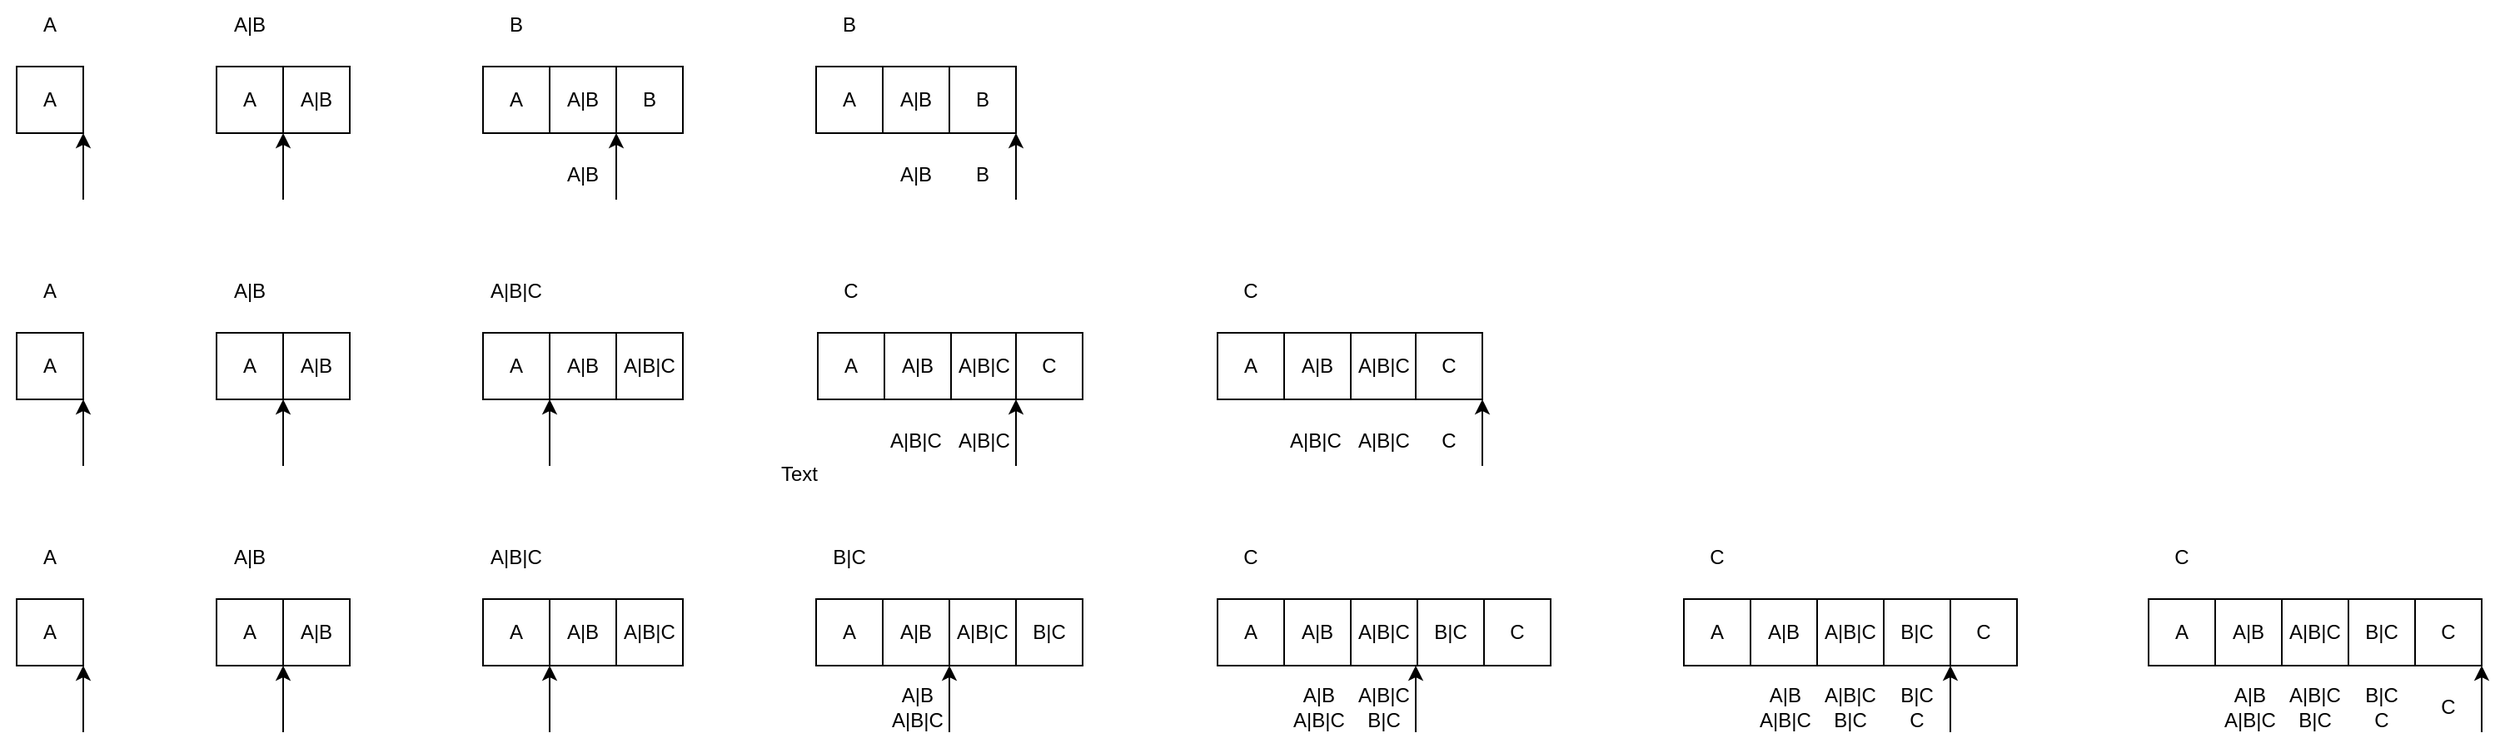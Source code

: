 <mxfile version="20.8.20" type="device"><diagram id="bo26ZVNcqTSyhKTRnfYf" name="第 1 页"><mxGraphModel dx="1050" dy="581" grid="1" gridSize="10" guides="1" tooltips="1" connect="1" arrows="1" fold="1" page="1" pageScale="1" pageWidth="827" pageHeight="1169" math="0" shadow="0"><root><mxCell id="0"/><mxCell id="1" parent="0"/><mxCell id="wR-pS2P4W98YE1bwqGUz-1" value="A" style="rounded=0;whiteSpace=wrap;html=1;" vertex="1" parent="1"><mxGeometry x="80" y="160" width="40" height="40" as="geometry"/></mxCell><mxCell id="wR-pS2P4W98YE1bwqGUz-2" value="" style="endArrow=classic;html=1;rounded=0;entryX=0.5;entryY=1;entryDx=0;entryDy=0;" edge="1" parent="1"><mxGeometry width="50" height="50" relative="1" as="geometry"><mxPoint x="120" y="240" as="sourcePoint"/><mxPoint x="120" y="200" as="targetPoint"/></mxGeometry></mxCell><mxCell id="wR-pS2P4W98YE1bwqGUz-5" value="A" style="rounded=0;whiteSpace=wrap;html=1;" vertex="1" parent="1"><mxGeometry x="200" y="160" width="40" height="40" as="geometry"/></mxCell><mxCell id="wR-pS2P4W98YE1bwqGUz-6" value="A|B" style="rounded=0;whiteSpace=wrap;html=1;" vertex="1" parent="1"><mxGeometry x="240" y="160" width="40" height="40" as="geometry"/></mxCell><mxCell id="wR-pS2P4W98YE1bwqGUz-7" value="A" style="text;html=1;strokeColor=none;fillColor=none;align=center;verticalAlign=middle;whiteSpace=wrap;rounded=0;" vertex="1" parent="1"><mxGeometry x="70" y="120" width="60" height="30" as="geometry"/></mxCell><mxCell id="wR-pS2P4W98YE1bwqGUz-8" value="A|B" style="text;html=1;strokeColor=none;fillColor=none;align=center;verticalAlign=middle;whiteSpace=wrap;rounded=0;" vertex="1" parent="1"><mxGeometry x="190" y="120" width="60" height="30" as="geometry"/></mxCell><mxCell id="wR-pS2P4W98YE1bwqGUz-9" value="" style="endArrow=classic;html=1;rounded=0;entryX=0.5;entryY=1;entryDx=0;entryDy=0;" edge="1" parent="1"><mxGeometry width="50" height="50" relative="1" as="geometry"><mxPoint x="240" y="240" as="sourcePoint"/><mxPoint x="240" y="200" as="targetPoint"/></mxGeometry></mxCell><mxCell id="wR-pS2P4W98YE1bwqGUz-10" value="A" style="rounded=0;whiteSpace=wrap;html=1;" vertex="1" parent="1"><mxGeometry x="360" y="160" width="40" height="40" as="geometry"/></mxCell><mxCell id="wR-pS2P4W98YE1bwqGUz-11" value="A|B" style="rounded=0;whiteSpace=wrap;html=1;" vertex="1" parent="1"><mxGeometry x="400" y="160" width="40" height="40" as="geometry"/></mxCell><mxCell id="wR-pS2P4W98YE1bwqGUz-12" value="B" style="rounded=0;whiteSpace=wrap;html=1;" vertex="1" parent="1"><mxGeometry x="440" y="160" width="40" height="40" as="geometry"/></mxCell><mxCell id="wR-pS2P4W98YE1bwqGUz-13" value="" style="endArrow=classic;html=1;rounded=0;entryX=0.5;entryY=1;entryDx=0;entryDy=0;" edge="1" parent="1"><mxGeometry width="50" height="50" relative="1" as="geometry"><mxPoint x="440" y="240" as="sourcePoint"/><mxPoint x="440" y="200" as="targetPoint"/></mxGeometry></mxCell><mxCell id="wR-pS2P4W98YE1bwqGUz-14" value="A|B" style="text;html=1;strokeColor=none;fillColor=none;align=center;verticalAlign=middle;whiteSpace=wrap;rounded=0;" vertex="1" parent="1"><mxGeometry x="390" y="210" width="60" height="30" as="geometry"/></mxCell><mxCell id="wR-pS2P4W98YE1bwqGUz-15" value="B" style="text;html=1;strokeColor=none;fillColor=none;align=center;verticalAlign=middle;whiteSpace=wrap;rounded=0;" vertex="1" parent="1"><mxGeometry x="350" y="120" width="60" height="30" as="geometry"/></mxCell><mxCell id="wR-pS2P4W98YE1bwqGUz-16" value="A" style="rounded=0;whiteSpace=wrap;html=1;" vertex="1" parent="1"><mxGeometry x="560" y="160" width="40" height="40" as="geometry"/></mxCell><mxCell id="wR-pS2P4W98YE1bwqGUz-17" value="A|B" style="rounded=0;whiteSpace=wrap;html=1;" vertex="1" parent="1"><mxGeometry x="600" y="160" width="40" height="40" as="geometry"/></mxCell><mxCell id="wR-pS2P4W98YE1bwqGUz-18" value="B" style="rounded=0;whiteSpace=wrap;html=1;" vertex="1" parent="1"><mxGeometry x="640" y="160" width="40" height="40" as="geometry"/></mxCell><mxCell id="wR-pS2P4W98YE1bwqGUz-19" value="" style="endArrow=classic;html=1;rounded=0;entryX=1;entryY=1;entryDx=0;entryDy=0;" edge="1" parent="1" target="wR-pS2P4W98YE1bwqGUz-18"><mxGeometry width="50" height="50" relative="1" as="geometry"><mxPoint x="680" y="240" as="sourcePoint"/><mxPoint x="440" y="280" as="targetPoint"/></mxGeometry></mxCell><mxCell id="wR-pS2P4W98YE1bwqGUz-20" value="A|B" style="text;html=1;strokeColor=none;fillColor=none;align=center;verticalAlign=middle;whiteSpace=wrap;rounded=0;" vertex="1" parent="1"><mxGeometry x="590" y="210" width="60" height="30" as="geometry"/></mxCell><mxCell id="wR-pS2P4W98YE1bwqGUz-21" value="B" style="text;html=1;strokeColor=none;fillColor=none;align=center;verticalAlign=middle;whiteSpace=wrap;rounded=0;" vertex="1" parent="1"><mxGeometry x="630" y="210" width="60" height="30" as="geometry"/></mxCell><mxCell id="wR-pS2P4W98YE1bwqGUz-22" value="B" style="text;html=1;strokeColor=none;fillColor=none;align=center;verticalAlign=middle;whiteSpace=wrap;rounded=0;" vertex="1" parent="1"><mxGeometry x="550" y="120" width="60" height="30" as="geometry"/></mxCell><mxCell id="wR-pS2P4W98YE1bwqGUz-24" value="A" style="rounded=0;whiteSpace=wrap;html=1;" vertex="1" parent="1"><mxGeometry x="80" y="320" width="40" height="40" as="geometry"/></mxCell><mxCell id="wR-pS2P4W98YE1bwqGUz-25" value="" style="endArrow=classic;html=1;rounded=0;entryX=0.5;entryY=1;entryDx=0;entryDy=0;" edge="1" parent="1"><mxGeometry width="50" height="50" relative="1" as="geometry"><mxPoint x="120" y="400" as="sourcePoint"/><mxPoint x="120" y="360" as="targetPoint"/></mxGeometry></mxCell><mxCell id="wR-pS2P4W98YE1bwqGUz-26" value="A" style="text;html=1;strokeColor=none;fillColor=none;align=center;verticalAlign=middle;whiteSpace=wrap;rounded=0;" vertex="1" parent="1"><mxGeometry x="70" y="280" width="60" height="30" as="geometry"/></mxCell><mxCell id="wR-pS2P4W98YE1bwqGUz-27" value="A" style="rounded=0;whiteSpace=wrap;html=1;" vertex="1" parent="1"><mxGeometry x="200" y="320" width="40" height="40" as="geometry"/></mxCell><mxCell id="wR-pS2P4W98YE1bwqGUz-28" value="A|B" style="rounded=0;whiteSpace=wrap;html=1;" vertex="1" parent="1"><mxGeometry x="240" y="320" width="40" height="40" as="geometry"/></mxCell><mxCell id="wR-pS2P4W98YE1bwqGUz-29" value="A|B|C" style="rounded=0;whiteSpace=wrap;html=1;" vertex="1" parent="1"><mxGeometry x="440" y="320" width="40" height="40" as="geometry"/></mxCell><mxCell id="wR-pS2P4W98YE1bwqGUz-30" value="" style="endArrow=classic;html=1;rounded=0;entryX=1;entryY=1;entryDx=0;entryDy=0;" edge="1" parent="1" target="wR-pS2P4W98YE1bwqGUz-27"><mxGeometry width="50" height="50" relative="1" as="geometry"><mxPoint x="240" y="400" as="sourcePoint"/><mxPoint x="440" y="280" as="targetPoint"/></mxGeometry></mxCell><mxCell id="wR-pS2P4W98YE1bwqGUz-31" value="A|B" style="text;html=1;strokeColor=none;fillColor=none;align=center;verticalAlign=middle;whiteSpace=wrap;rounded=0;" vertex="1" parent="1"><mxGeometry x="190" y="280" width="60" height="30" as="geometry"/></mxCell><mxCell id="wR-pS2P4W98YE1bwqGUz-32" value="A" style="rounded=0;whiteSpace=wrap;html=1;" vertex="1" parent="1"><mxGeometry x="360" y="320" width="40" height="40" as="geometry"/></mxCell><mxCell id="wR-pS2P4W98YE1bwqGUz-33" value="A|B" style="rounded=0;whiteSpace=wrap;html=1;" vertex="1" parent="1"><mxGeometry x="400" y="320" width="40" height="40" as="geometry"/></mxCell><mxCell id="wR-pS2P4W98YE1bwqGUz-34" value="" style="endArrow=classic;html=1;rounded=0;entryX=1;entryY=1;entryDx=0;entryDy=0;" edge="1" parent="1" target="wR-pS2P4W98YE1bwqGUz-32"><mxGeometry width="50" height="50" relative="1" as="geometry"><mxPoint x="400" y="400" as="sourcePoint"/><mxPoint x="600" y="280" as="targetPoint"/></mxGeometry></mxCell><mxCell id="wR-pS2P4W98YE1bwqGUz-35" value="A|B|C" style="text;html=1;strokeColor=none;fillColor=none;align=center;verticalAlign=middle;whiteSpace=wrap;rounded=0;" vertex="1" parent="1"><mxGeometry x="350" y="280" width="60" height="30" as="geometry"/></mxCell><mxCell id="wR-pS2P4W98YE1bwqGUz-36" value="A|B|C" style="rounded=0;whiteSpace=wrap;html=1;" vertex="1" parent="1"><mxGeometry x="641" y="320" width="40" height="40" as="geometry"/></mxCell><mxCell id="wR-pS2P4W98YE1bwqGUz-37" value="A" style="rounded=0;whiteSpace=wrap;html=1;" vertex="1" parent="1"><mxGeometry x="561" y="320" width="40" height="40" as="geometry"/></mxCell><mxCell id="wR-pS2P4W98YE1bwqGUz-38" value="A|B" style="rounded=0;whiteSpace=wrap;html=1;" vertex="1" parent="1"><mxGeometry x="601" y="320" width="40" height="40" as="geometry"/></mxCell><mxCell id="wR-pS2P4W98YE1bwqGUz-39" value="" style="endArrow=classic;html=1;rounded=0;entryX=1;entryY=1;entryDx=0;entryDy=0;" edge="1" parent="1"><mxGeometry width="50" height="50" relative="1" as="geometry"><mxPoint x="680" y="400" as="sourcePoint"/><mxPoint x="680" y="360" as="targetPoint"/></mxGeometry></mxCell><mxCell id="wR-pS2P4W98YE1bwqGUz-40" value="C" style="text;html=1;strokeColor=none;fillColor=none;align=center;verticalAlign=middle;whiteSpace=wrap;rounded=0;" vertex="1" parent="1"><mxGeometry x="551" y="280" width="60" height="30" as="geometry"/></mxCell><mxCell id="wR-pS2P4W98YE1bwqGUz-41" value="A|B|C" style="text;html=1;strokeColor=none;fillColor=none;align=center;verticalAlign=middle;whiteSpace=wrap;rounded=0;" vertex="1" parent="1"><mxGeometry x="590" y="370" width="60" height="30" as="geometry"/></mxCell><mxCell id="wR-pS2P4W98YE1bwqGUz-42" value="A|B|C" style="text;html=1;strokeColor=none;fillColor=none;align=center;verticalAlign=middle;whiteSpace=wrap;rounded=0;" vertex="1" parent="1"><mxGeometry x="631" y="370" width="60" height="30" as="geometry"/></mxCell><mxCell id="wR-pS2P4W98YE1bwqGUz-43" value="C" style="rounded=0;whiteSpace=wrap;html=1;" vertex="1" parent="1"><mxGeometry x="680" y="320" width="40" height="40" as="geometry"/></mxCell><mxCell id="wR-pS2P4W98YE1bwqGUz-44" value="A|B|C" style="rounded=0;whiteSpace=wrap;html=1;" vertex="1" parent="1"><mxGeometry x="881" y="320" width="40" height="40" as="geometry"/></mxCell><mxCell id="wR-pS2P4W98YE1bwqGUz-45" value="A" style="rounded=0;whiteSpace=wrap;html=1;" vertex="1" parent="1"><mxGeometry x="801" y="320" width="40" height="40" as="geometry"/></mxCell><mxCell id="wR-pS2P4W98YE1bwqGUz-46" value="A|B" style="rounded=0;whiteSpace=wrap;html=1;" vertex="1" parent="1"><mxGeometry x="841" y="320" width="40" height="40" as="geometry"/></mxCell><mxCell id="wR-pS2P4W98YE1bwqGUz-47" value="" style="endArrow=classic;html=1;rounded=0;entryX=1;entryY=1;entryDx=0;entryDy=0;" edge="1" parent="1"><mxGeometry width="50" height="50" relative="1" as="geometry"><mxPoint x="960" y="400" as="sourcePoint"/><mxPoint x="960" y="360" as="targetPoint"/></mxGeometry></mxCell><mxCell id="wR-pS2P4W98YE1bwqGUz-48" value="C" style="text;html=1;strokeColor=none;fillColor=none;align=center;verticalAlign=middle;whiteSpace=wrap;rounded=0;" vertex="1" parent="1"><mxGeometry x="791" y="280" width="60" height="30" as="geometry"/></mxCell><mxCell id="wR-pS2P4W98YE1bwqGUz-49" value="A|B|C" style="text;html=1;strokeColor=none;fillColor=none;align=center;verticalAlign=middle;whiteSpace=wrap;rounded=0;" vertex="1" parent="1"><mxGeometry x="830" y="370" width="60" height="30" as="geometry"/></mxCell><mxCell id="wR-pS2P4W98YE1bwqGUz-50" value="A|B|C" style="text;html=1;strokeColor=none;fillColor=none;align=center;verticalAlign=middle;whiteSpace=wrap;rounded=0;" vertex="1" parent="1"><mxGeometry x="871" y="370" width="60" height="30" as="geometry"/></mxCell><mxCell id="wR-pS2P4W98YE1bwqGUz-51" value="C" style="rounded=0;whiteSpace=wrap;html=1;" vertex="1" parent="1"><mxGeometry x="920" y="320" width="40" height="40" as="geometry"/></mxCell><mxCell id="wR-pS2P4W98YE1bwqGUz-52" value="C" style="text;html=1;strokeColor=none;fillColor=none;align=center;verticalAlign=middle;whiteSpace=wrap;rounded=0;" vertex="1" parent="1"><mxGeometry x="910" y="370" width="60" height="30" as="geometry"/></mxCell><mxCell id="wR-pS2P4W98YE1bwqGUz-53" value="A" style="rounded=0;whiteSpace=wrap;html=1;" vertex="1" parent="1"><mxGeometry x="80" y="480" width="40" height="40" as="geometry"/></mxCell><mxCell id="wR-pS2P4W98YE1bwqGUz-54" value="" style="endArrow=classic;html=1;rounded=0;entryX=0.5;entryY=1;entryDx=0;entryDy=0;" edge="1" parent="1"><mxGeometry width="50" height="50" relative="1" as="geometry"><mxPoint x="120" y="560" as="sourcePoint"/><mxPoint x="120" y="520" as="targetPoint"/></mxGeometry></mxCell><mxCell id="wR-pS2P4W98YE1bwqGUz-55" value="A" style="text;html=1;strokeColor=none;fillColor=none;align=center;verticalAlign=middle;whiteSpace=wrap;rounded=0;" vertex="1" parent="1"><mxGeometry x="70" y="440" width="60" height="30" as="geometry"/></mxCell><mxCell id="wR-pS2P4W98YE1bwqGUz-56" value="A" style="rounded=0;whiteSpace=wrap;html=1;" vertex="1" parent="1"><mxGeometry x="200" y="480" width="40" height="40" as="geometry"/></mxCell><mxCell id="wR-pS2P4W98YE1bwqGUz-57" value="A|B" style="rounded=0;whiteSpace=wrap;html=1;" vertex="1" parent="1"><mxGeometry x="240" y="480" width="40" height="40" as="geometry"/></mxCell><mxCell id="wR-pS2P4W98YE1bwqGUz-58" value="" style="endArrow=classic;html=1;rounded=0;entryX=1;entryY=1;entryDx=0;entryDy=0;" edge="1" parent="1" target="wR-pS2P4W98YE1bwqGUz-56"><mxGeometry width="50" height="50" relative="1" as="geometry"><mxPoint x="240" y="560" as="sourcePoint"/><mxPoint x="440" y="440" as="targetPoint"/></mxGeometry></mxCell><mxCell id="wR-pS2P4W98YE1bwqGUz-59" value="A|B" style="text;html=1;strokeColor=none;fillColor=none;align=center;verticalAlign=middle;whiteSpace=wrap;rounded=0;" vertex="1" parent="1"><mxGeometry x="190" y="440" width="60" height="30" as="geometry"/></mxCell><mxCell id="wR-pS2P4W98YE1bwqGUz-60" value="A|B|C" style="rounded=0;whiteSpace=wrap;html=1;" vertex="1" parent="1"><mxGeometry x="440" y="480" width="40" height="40" as="geometry"/></mxCell><mxCell id="wR-pS2P4W98YE1bwqGUz-61" value="A" style="rounded=0;whiteSpace=wrap;html=1;" vertex="1" parent="1"><mxGeometry x="360" y="480" width="40" height="40" as="geometry"/></mxCell><mxCell id="wR-pS2P4W98YE1bwqGUz-62" value="A|B" style="rounded=0;whiteSpace=wrap;html=1;" vertex="1" parent="1"><mxGeometry x="400" y="480" width="40" height="40" as="geometry"/></mxCell><mxCell id="wR-pS2P4W98YE1bwqGUz-63" value="" style="endArrow=classic;html=1;rounded=0;entryX=1;entryY=1;entryDx=0;entryDy=0;" edge="1" parent="1" target="wR-pS2P4W98YE1bwqGUz-61"><mxGeometry width="50" height="50" relative="1" as="geometry"><mxPoint x="400" y="560" as="sourcePoint"/><mxPoint x="600" y="440" as="targetPoint"/></mxGeometry></mxCell><mxCell id="wR-pS2P4W98YE1bwqGUz-64" value="A|B|C" style="text;html=1;strokeColor=none;fillColor=none;align=center;verticalAlign=middle;whiteSpace=wrap;rounded=0;" vertex="1" parent="1"><mxGeometry x="350" y="440" width="60" height="30" as="geometry"/></mxCell><mxCell id="wR-pS2P4W98YE1bwqGUz-65" value="A|B|C" style="rounded=0;whiteSpace=wrap;html=1;" vertex="1" parent="1"><mxGeometry x="640" y="480" width="40" height="40" as="geometry"/></mxCell><mxCell id="wR-pS2P4W98YE1bwqGUz-66" value="A" style="rounded=0;whiteSpace=wrap;html=1;" vertex="1" parent="1"><mxGeometry x="560" y="480" width="40" height="40" as="geometry"/></mxCell><mxCell id="wR-pS2P4W98YE1bwqGUz-67" value="A|B" style="rounded=0;whiteSpace=wrap;html=1;" vertex="1" parent="1"><mxGeometry x="600" y="480" width="40" height="40" as="geometry"/></mxCell><mxCell id="wR-pS2P4W98YE1bwqGUz-68" value="" style="endArrow=classic;html=1;rounded=0;entryX=1;entryY=1;entryDx=0;entryDy=0;" edge="1" parent="1"><mxGeometry width="50" height="50" relative="1" as="geometry"><mxPoint x="640" y="560" as="sourcePoint"/><mxPoint x="640" y="520" as="targetPoint"/></mxGeometry></mxCell><mxCell id="wR-pS2P4W98YE1bwqGUz-69" value="B|C" style="text;html=1;strokeColor=none;fillColor=none;align=center;verticalAlign=middle;whiteSpace=wrap;rounded=0;" vertex="1" parent="1"><mxGeometry x="550" y="440" width="60" height="30" as="geometry"/></mxCell><mxCell id="wR-pS2P4W98YE1bwqGUz-70" value="A|B&lt;br&gt;A|B|C" style="text;html=1;strokeColor=none;fillColor=none;align=center;verticalAlign=middle;whiteSpace=wrap;rounded=0;" vertex="1" parent="1"><mxGeometry x="591" y="530" width="60" height="30" as="geometry"/></mxCell><mxCell id="wR-pS2P4W98YE1bwqGUz-71" value="B|C" style="rounded=0;whiteSpace=wrap;html=1;" vertex="1" parent="1"><mxGeometry x="680" y="480" width="40" height="40" as="geometry"/></mxCell><mxCell id="wR-pS2P4W98YE1bwqGUz-72" value="A|B|C" style="rounded=0;whiteSpace=wrap;html=1;" vertex="1" parent="1"><mxGeometry x="881" y="480" width="40" height="40" as="geometry"/></mxCell><mxCell id="wR-pS2P4W98YE1bwqGUz-73" value="A" style="rounded=0;whiteSpace=wrap;html=1;" vertex="1" parent="1"><mxGeometry x="801" y="480" width="40" height="40" as="geometry"/></mxCell><mxCell id="wR-pS2P4W98YE1bwqGUz-74" value="A|B" style="rounded=0;whiteSpace=wrap;html=1;" vertex="1" parent="1"><mxGeometry x="841" y="480" width="40" height="40" as="geometry"/></mxCell><mxCell id="wR-pS2P4W98YE1bwqGUz-75" value="" style="endArrow=classic;html=1;rounded=0;entryX=1;entryY=1;entryDx=0;entryDy=0;" edge="1" parent="1"><mxGeometry width="50" height="50" relative="1" as="geometry"><mxPoint x="920" y="560" as="sourcePoint"/><mxPoint x="920" y="520" as="targetPoint"/></mxGeometry></mxCell><mxCell id="wR-pS2P4W98YE1bwqGUz-76" value="C" style="text;html=1;strokeColor=none;fillColor=none;align=center;verticalAlign=middle;whiteSpace=wrap;rounded=0;" vertex="1" parent="1"><mxGeometry x="791" y="440" width="60" height="30" as="geometry"/></mxCell><mxCell id="wR-pS2P4W98YE1bwqGUz-77" value="A|B&lt;br&gt;A|B|C" style="text;html=1;strokeColor=none;fillColor=none;align=center;verticalAlign=middle;whiteSpace=wrap;rounded=0;" vertex="1" parent="1"><mxGeometry x="832" y="530" width="60" height="30" as="geometry"/></mxCell><mxCell id="wR-pS2P4W98YE1bwqGUz-78" value="B|C" style="rounded=0;whiteSpace=wrap;html=1;" vertex="1" parent="1"><mxGeometry x="921" y="480" width="40" height="40" as="geometry"/></mxCell><mxCell id="wR-pS2P4W98YE1bwqGUz-79" value="Text" style="text;html=1;strokeColor=none;fillColor=none;align=center;verticalAlign=middle;whiteSpace=wrap;rounded=0;" vertex="1" parent="1"><mxGeometry x="520" y="390" width="60" height="30" as="geometry"/></mxCell><mxCell id="wR-pS2P4W98YE1bwqGUz-80" value="A|B|C&lt;br&gt;B|C" style="text;html=1;strokeColor=none;fillColor=none;align=center;verticalAlign=middle;whiteSpace=wrap;rounded=0;" vertex="1" parent="1"><mxGeometry x="871" y="530" width="60" height="30" as="geometry"/></mxCell><mxCell id="wR-pS2P4W98YE1bwqGUz-81" value="C" style="rounded=0;whiteSpace=wrap;html=1;" vertex="1" parent="1"><mxGeometry x="961" y="480" width="40" height="40" as="geometry"/></mxCell><mxCell id="wR-pS2P4W98YE1bwqGUz-82" value="A|B|C" style="rounded=0;whiteSpace=wrap;html=1;" vertex="1" parent="1"><mxGeometry x="1161" y="480" width="40" height="40" as="geometry"/></mxCell><mxCell id="wR-pS2P4W98YE1bwqGUz-83" value="A" style="rounded=0;whiteSpace=wrap;html=1;" vertex="1" parent="1"><mxGeometry x="1081" y="480" width="40" height="40" as="geometry"/></mxCell><mxCell id="wR-pS2P4W98YE1bwqGUz-84" value="A|B" style="rounded=0;whiteSpace=wrap;html=1;" vertex="1" parent="1"><mxGeometry x="1121" y="480" width="40" height="40" as="geometry"/></mxCell><mxCell id="wR-pS2P4W98YE1bwqGUz-85" value="" style="endArrow=classic;html=1;rounded=0;" edge="1" parent="1"><mxGeometry width="50" height="50" relative="1" as="geometry"><mxPoint x="1241" y="560" as="sourcePoint"/><mxPoint x="1241" y="520" as="targetPoint"/></mxGeometry></mxCell><mxCell id="wR-pS2P4W98YE1bwqGUz-86" value="C" style="text;html=1;strokeColor=none;fillColor=none;align=center;verticalAlign=middle;whiteSpace=wrap;rounded=0;" vertex="1" parent="1"><mxGeometry x="1071" y="440" width="60" height="30" as="geometry"/></mxCell><mxCell id="wR-pS2P4W98YE1bwqGUz-87" value="A|B&lt;br&gt;A|B|C" style="text;html=1;strokeColor=none;fillColor=none;align=center;verticalAlign=middle;whiteSpace=wrap;rounded=0;" vertex="1" parent="1"><mxGeometry x="1112" y="530" width="60" height="30" as="geometry"/></mxCell><mxCell id="wR-pS2P4W98YE1bwqGUz-88" value="B|C" style="rounded=0;whiteSpace=wrap;html=1;" vertex="1" parent="1"><mxGeometry x="1201" y="480" width="40" height="40" as="geometry"/></mxCell><mxCell id="wR-pS2P4W98YE1bwqGUz-89" value="A|B|C&lt;br&gt;B|C" style="text;html=1;strokeColor=none;fillColor=none;align=center;verticalAlign=middle;whiteSpace=wrap;rounded=0;" vertex="1" parent="1"><mxGeometry x="1151" y="530" width="60" height="30" as="geometry"/></mxCell><mxCell id="wR-pS2P4W98YE1bwqGUz-90" value="C" style="rounded=0;whiteSpace=wrap;html=1;" vertex="1" parent="1"><mxGeometry x="1241" y="480" width="40" height="40" as="geometry"/></mxCell><mxCell id="wR-pS2P4W98YE1bwqGUz-92" value="B|C&lt;br&gt;C" style="text;html=1;strokeColor=none;fillColor=none;align=center;verticalAlign=middle;whiteSpace=wrap;rounded=0;" vertex="1" parent="1"><mxGeometry x="1191" y="530" width="60" height="30" as="geometry"/></mxCell><mxCell id="wR-pS2P4W98YE1bwqGUz-93" value="A|B|C" style="rounded=0;whiteSpace=wrap;html=1;" vertex="1" parent="1"><mxGeometry x="1440" y="480" width="40" height="40" as="geometry"/></mxCell><mxCell id="wR-pS2P4W98YE1bwqGUz-94" value="A" style="rounded=0;whiteSpace=wrap;html=1;" vertex="1" parent="1"><mxGeometry x="1360" y="480" width="40" height="40" as="geometry"/></mxCell><mxCell id="wR-pS2P4W98YE1bwqGUz-95" value="A|B" style="rounded=0;whiteSpace=wrap;html=1;" vertex="1" parent="1"><mxGeometry x="1400" y="480" width="40" height="40" as="geometry"/></mxCell><mxCell id="wR-pS2P4W98YE1bwqGUz-96" value="" style="endArrow=classic;html=1;rounded=0;" edge="1" parent="1"><mxGeometry width="50" height="50" relative="1" as="geometry"><mxPoint x="1560" y="560" as="sourcePoint"/><mxPoint x="1560" y="520" as="targetPoint"/></mxGeometry></mxCell><mxCell id="wR-pS2P4W98YE1bwqGUz-97" value="C" style="text;html=1;strokeColor=none;fillColor=none;align=center;verticalAlign=middle;whiteSpace=wrap;rounded=0;" vertex="1" parent="1"><mxGeometry x="1350" y="440" width="60" height="30" as="geometry"/></mxCell><mxCell id="wR-pS2P4W98YE1bwqGUz-98" value="A|B&lt;br&gt;A|B|C" style="text;html=1;strokeColor=none;fillColor=none;align=center;verticalAlign=middle;whiteSpace=wrap;rounded=0;" vertex="1" parent="1"><mxGeometry x="1391" y="530" width="60" height="30" as="geometry"/></mxCell><mxCell id="wR-pS2P4W98YE1bwqGUz-99" value="B|C" style="rounded=0;whiteSpace=wrap;html=1;" vertex="1" parent="1"><mxGeometry x="1480" y="480" width="40" height="40" as="geometry"/></mxCell><mxCell id="wR-pS2P4W98YE1bwqGUz-100" value="A|B|C&lt;br&gt;B|C" style="text;html=1;strokeColor=none;fillColor=none;align=center;verticalAlign=middle;whiteSpace=wrap;rounded=0;" vertex="1" parent="1"><mxGeometry x="1430" y="530" width="60" height="30" as="geometry"/></mxCell><mxCell id="wR-pS2P4W98YE1bwqGUz-101" value="C" style="rounded=0;whiteSpace=wrap;html=1;" vertex="1" parent="1"><mxGeometry x="1520" y="480" width="40" height="40" as="geometry"/></mxCell><mxCell id="wR-pS2P4W98YE1bwqGUz-102" value="B|C&lt;br&gt;C" style="text;html=1;strokeColor=none;fillColor=none;align=center;verticalAlign=middle;whiteSpace=wrap;rounded=0;" vertex="1" parent="1"><mxGeometry x="1470" y="530" width="60" height="30" as="geometry"/></mxCell><mxCell id="wR-pS2P4W98YE1bwqGUz-103" value="C" style="text;html=1;strokeColor=none;fillColor=none;align=center;verticalAlign=middle;whiteSpace=wrap;rounded=0;" vertex="1" parent="1"><mxGeometry x="1510" y="530" width="60" height="30" as="geometry"/></mxCell></root></mxGraphModel></diagram></mxfile>